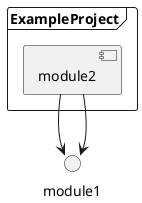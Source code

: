 @startuml

frame ExampleProject {
    component module2
}

'Dependencies
module2 --> module1
'Dependencies
module2 --> module1

@enduml